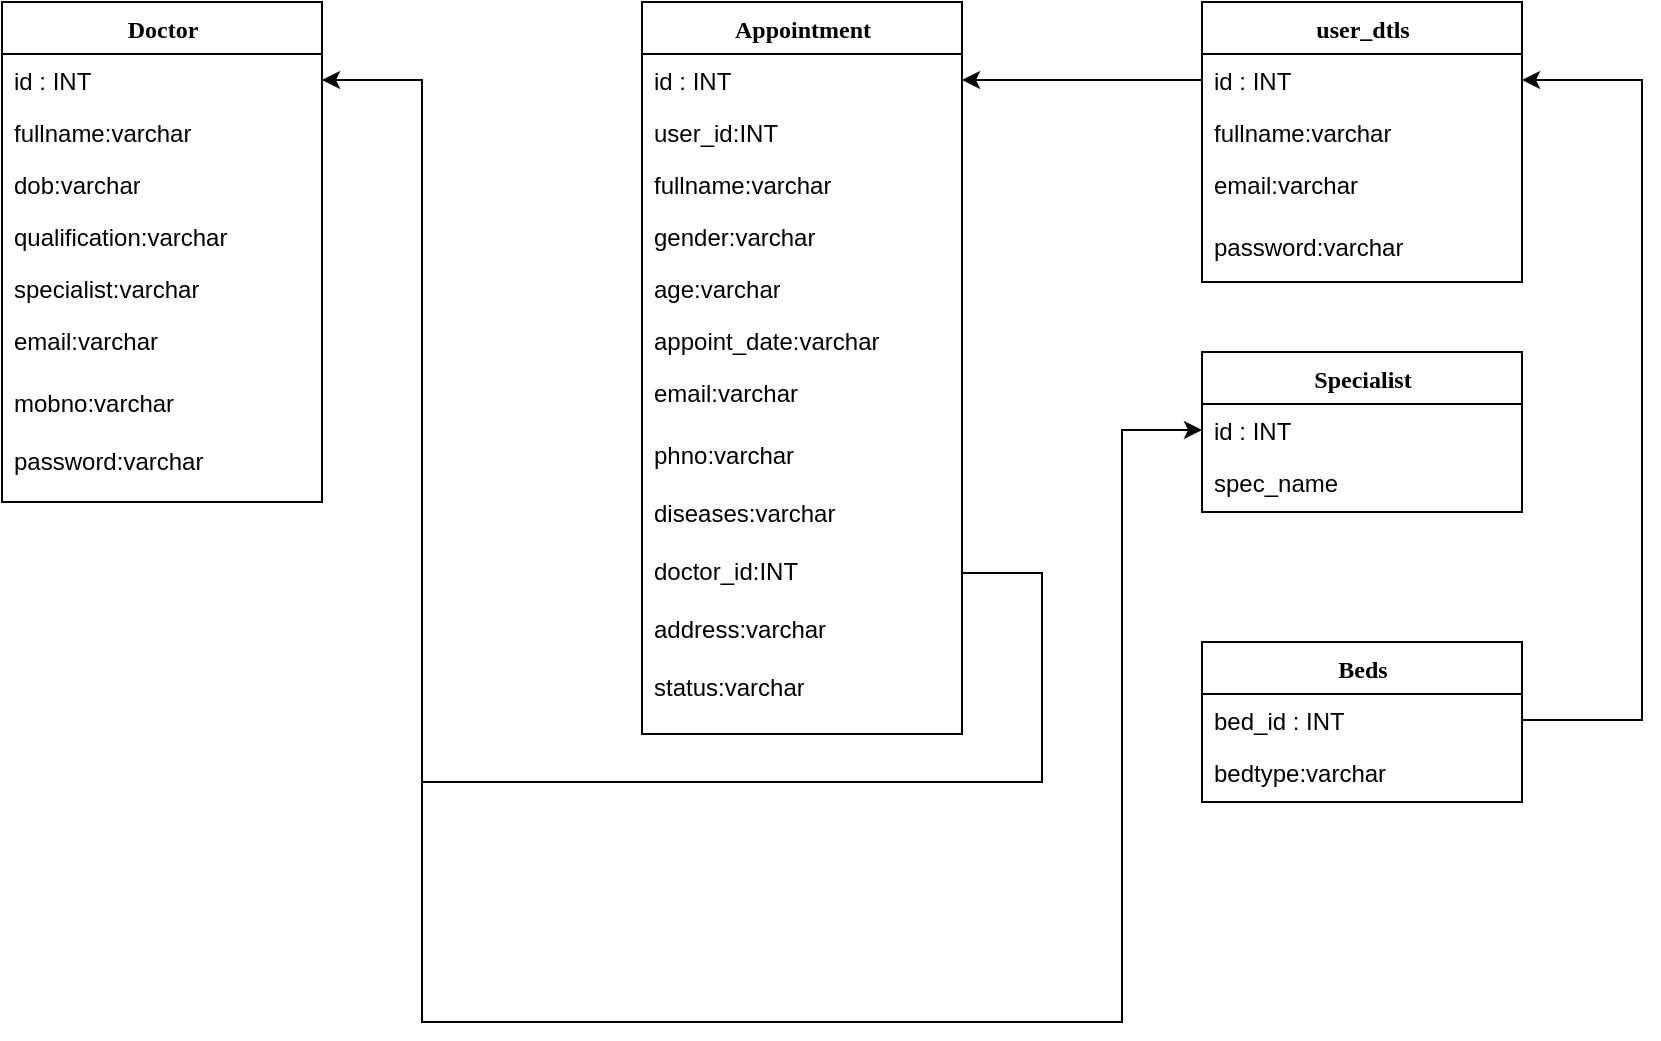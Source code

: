 <mxfile version="20.8.16" type="device"><diagram name="Page-1" id="9f46799a-70d6-7492-0946-bef42562c5a5"><mxGraphModel dx="1500" dy="1737" grid="1" gridSize="10" guides="1" tooltips="1" connect="1" arrows="1" fold="1" page="1" pageScale="1" pageWidth="1100" pageHeight="850" background="none" math="0" shadow="0"><root><mxCell id="0"/><mxCell id="1" parent="0"/><mxCell id="78961159f06e98e8-17" value="Appointment" style="swimlane;html=1;fontStyle=1;align=center;verticalAlign=top;childLayout=stackLayout;horizontal=1;startSize=26;horizontalStack=0;resizeParent=1;resizeLast=0;collapsible=1;marginBottom=0;swimlaneFillColor=#ffffff;rounded=0;shadow=0;comic=0;labelBackgroundColor=none;strokeWidth=1;fillColor=none;fontFamily=Verdana;fontSize=12" parent="1" vertex="1"><mxGeometry x="400" y="-680" width="160" height="366" as="geometry"/></mxCell><mxCell id="78961159f06e98e8-21" value="id : INT" style="text;html=1;strokeColor=none;fillColor=none;align=left;verticalAlign=top;spacingLeft=4;spacingRight=4;whiteSpace=wrap;overflow=hidden;rotatable=0;points=[[0,0.5],[1,0.5]];portConstraint=eastwest;" parent="78961159f06e98e8-17" vertex="1"><mxGeometry y="26" width="160" height="26" as="geometry"/></mxCell><mxCell id="78961159f06e98e8-23" value="user_id:INT" style="text;html=1;strokeColor=none;fillColor=none;align=left;verticalAlign=top;spacingLeft=4;spacingRight=4;whiteSpace=wrap;overflow=hidden;rotatable=0;points=[[0,0.5],[1,0.5]];portConstraint=eastwest;" parent="78961159f06e98e8-17" vertex="1"><mxGeometry y="52" width="160" height="26" as="geometry"/></mxCell><mxCell id="78961159f06e98e8-25" value="fullname:varchar" style="text;html=1;strokeColor=none;fillColor=none;align=left;verticalAlign=top;spacingLeft=4;spacingRight=4;whiteSpace=wrap;overflow=hidden;rotatable=0;points=[[0,0.5],[1,0.5]];portConstraint=eastwest;" parent="78961159f06e98e8-17" vertex="1"><mxGeometry y="78" width="160" height="26" as="geometry"/></mxCell><mxCell id="78961159f06e98e8-26" value="gender:varchar" style="text;html=1;strokeColor=none;fillColor=none;align=left;verticalAlign=top;spacingLeft=4;spacingRight=4;whiteSpace=wrap;overflow=hidden;rotatable=0;points=[[0,0.5],[1,0.5]];portConstraint=eastwest;" parent="78961159f06e98e8-17" vertex="1"><mxGeometry y="104" width="160" height="26" as="geometry"/></mxCell><mxCell id="78961159f06e98e8-24" value="age:varchar" style="text;html=1;strokeColor=none;fillColor=none;align=left;verticalAlign=top;spacingLeft=4;spacingRight=4;whiteSpace=wrap;overflow=hidden;rotatable=0;points=[[0,0.5],[1,0.5]];portConstraint=eastwest;" parent="78961159f06e98e8-17" vertex="1"><mxGeometry y="130" width="160" height="26" as="geometry"/></mxCell><mxCell id="1Q-eqGrxd7eWwMuQhfFO-1" value="appoint_date:varchar" style="text;html=1;strokeColor=none;fillColor=none;align=left;verticalAlign=top;spacingLeft=4;spacingRight=4;whiteSpace=wrap;overflow=hidden;rotatable=0;points=[[0,0.5],[1,0.5]];portConstraint=eastwest;" vertex="1" parent="78961159f06e98e8-17"><mxGeometry y="156" width="160" height="26" as="geometry"/></mxCell><mxCell id="1Q-eqGrxd7eWwMuQhfFO-2" value="email:varchar" style="text;html=1;strokeColor=none;fillColor=none;align=left;verticalAlign=top;spacingLeft=4;spacingRight=4;whiteSpace=wrap;overflow=hidden;rotatable=0;points=[[0,0.5],[1,0.5]];portConstraint=eastwest;" vertex="1" parent="78961159f06e98e8-17"><mxGeometry y="182" width="160" height="31" as="geometry"/></mxCell><mxCell id="1Q-eqGrxd7eWwMuQhfFO-3" value="phno:varchar" style="text;html=1;strokeColor=none;fillColor=none;align=left;verticalAlign=top;spacingLeft=4;spacingRight=4;whiteSpace=wrap;overflow=hidden;rotatable=0;points=[[0,0.5],[1,0.5]];portConstraint=eastwest;" vertex="1" parent="78961159f06e98e8-17"><mxGeometry y="213" width="160" height="29" as="geometry"/></mxCell><mxCell id="1Q-eqGrxd7eWwMuQhfFO-5" value="diseases:varchar" style="text;html=1;strokeColor=none;fillColor=none;align=left;verticalAlign=top;spacingLeft=4;spacingRight=4;whiteSpace=wrap;overflow=hidden;rotatable=0;points=[[0,0.5],[1,0.5]];portConstraint=eastwest;" vertex="1" parent="78961159f06e98e8-17"><mxGeometry y="242" width="160" height="29" as="geometry"/></mxCell><mxCell id="1Q-eqGrxd7eWwMuQhfFO-6" value="doctor_id:INT" style="text;html=1;strokeColor=none;fillColor=none;align=left;verticalAlign=top;spacingLeft=4;spacingRight=4;whiteSpace=wrap;overflow=hidden;rotatable=0;points=[[0,0.5],[1,0.5]];portConstraint=eastwest;" vertex="1" parent="78961159f06e98e8-17"><mxGeometry y="271" width="160" height="29" as="geometry"/></mxCell><mxCell id="1Q-eqGrxd7eWwMuQhfFO-7" value="address:varchar" style="text;html=1;strokeColor=none;fillColor=none;align=left;verticalAlign=top;spacingLeft=4;spacingRight=4;whiteSpace=wrap;overflow=hidden;rotatable=0;points=[[0,0.5],[1,0.5]];portConstraint=eastwest;" vertex="1" parent="78961159f06e98e8-17"><mxGeometry y="300" width="160" height="29" as="geometry"/></mxCell><mxCell id="1Q-eqGrxd7eWwMuQhfFO-8" value="status:varchar" style="text;html=1;strokeColor=none;fillColor=none;align=left;verticalAlign=top;spacingLeft=4;spacingRight=4;whiteSpace=wrap;overflow=hidden;rotatable=0;points=[[0,0.5],[1,0.5]];portConstraint=eastwest;" vertex="1" parent="78961159f06e98e8-17"><mxGeometry y="329" width="160" height="29" as="geometry"/></mxCell><mxCell id="1Q-eqGrxd7eWwMuQhfFO-10" value="Doctor" style="swimlane;html=1;fontStyle=1;align=center;verticalAlign=top;childLayout=stackLayout;horizontal=1;startSize=26;horizontalStack=0;resizeParent=1;resizeLast=0;collapsible=1;marginBottom=0;swimlaneFillColor=#ffffff;rounded=0;shadow=0;comic=0;labelBackgroundColor=none;strokeWidth=1;fillColor=none;fontFamily=Verdana;fontSize=12" vertex="1" parent="1"><mxGeometry x="80" y="-680" width="160" height="250" as="geometry"/></mxCell><mxCell id="1Q-eqGrxd7eWwMuQhfFO-11" value="id : INT" style="text;html=1;strokeColor=none;fillColor=none;align=left;verticalAlign=top;spacingLeft=4;spacingRight=4;whiteSpace=wrap;overflow=hidden;rotatable=0;points=[[0,0.5],[1,0.5]];portConstraint=eastwest;" vertex="1" parent="1Q-eqGrxd7eWwMuQhfFO-10"><mxGeometry y="26" width="160" height="26" as="geometry"/></mxCell><mxCell id="1Q-eqGrxd7eWwMuQhfFO-13" value="fullname:varchar" style="text;html=1;strokeColor=none;fillColor=none;align=left;verticalAlign=top;spacingLeft=4;spacingRight=4;whiteSpace=wrap;overflow=hidden;rotatable=0;points=[[0,0.5],[1,0.5]];portConstraint=eastwest;" vertex="1" parent="1Q-eqGrxd7eWwMuQhfFO-10"><mxGeometry y="52" width="160" height="26" as="geometry"/></mxCell><mxCell id="1Q-eqGrxd7eWwMuQhfFO-14" value="dob:varchar" style="text;html=1;strokeColor=none;fillColor=none;align=left;verticalAlign=top;spacingLeft=4;spacingRight=4;whiteSpace=wrap;overflow=hidden;rotatable=0;points=[[0,0.5],[1,0.5]];portConstraint=eastwest;" vertex="1" parent="1Q-eqGrxd7eWwMuQhfFO-10"><mxGeometry y="78" width="160" height="26" as="geometry"/></mxCell><mxCell id="1Q-eqGrxd7eWwMuQhfFO-15" value="qualification:varchar" style="text;html=1;strokeColor=none;fillColor=none;align=left;verticalAlign=top;spacingLeft=4;spacingRight=4;whiteSpace=wrap;overflow=hidden;rotatable=0;points=[[0,0.5],[1,0.5]];portConstraint=eastwest;" vertex="1" parent="1Q-eqGrxd7eWwMuQhfFO-10"><mxGeometry y="104" width="160" height="26" as="geometry"/></mxCell><mxCell id="1Q-eqGrxd7eWwMuQhfFO-16" value="specialist:varchar" style="text;html=1;strokeColor=none;fillColor=none;align=left;verticalAlign=top;spacingLeft=4;spacingRight=4;whiteSpace=wrap;overflow=hidden;rotatable=0;points=[[0,0.5],[1,0.5]];portConstraint=eastwest;" vertex="1" parent="1Q-eqGrxd7eWwMuQhfFO-10"><mxGeometry y="130" width="160" height="26" as="geometry"/></mxCell><mxCell id="1Q-eqGrxd7eWwMuQhfFO-17" value="email:varchar" style="text;html=1;strokeColor=none;fillColor=none;align=left;verticalAlign=top;spacingLeft=4;spacingRight=4;whiteSpace=wrap;overflow=hidden;rotatable=0;points=[[0,0.5],[1,0.5]];portConstraint=eastwest;" vertex="1" parent="1Q-eqGrxd7eWwMuQhfFO-10"><mxGeometry y="156" width="160" height="31" as="geometry"/></mxCell><mxCell id="1Q-eqGrxd7eWwMuQhfFO-18" value="mobno:varchar" style="text;html=1;strokeColor=none;fillColor=none;align=left;verticalAlign=top;spacingLeft=4;spacingRight=4;whiteSpace=wrap;overflow=hidden;rotatable=0;points=[[0,0.5],[1,0.5]];portConstraint=eastwest;" vertex="1" parent="1Q-eqGrxd7eWwMuQhfFO-10"><mxGeometry y="187" width="160" height="29" as="geometry"/></mxCell><mxCell id="1Q-eqGrxd7eWwMuQhfFO-19" value="password:varchar" style="text;html=1;strokeColor=none;fillColor=none;align=left;verticalAlign=top;spacingLeft=4;spacingRight=4;whiteSpace=wrap;overflow=hidden;rotatable=0;points=[[0,0.5],[1,0.5]];portConstraint=eastwest;" vertex="1" parent="1Q-eqGrxd7eWwMuQhfFO-10"><mxGeometry y="216" width="160" height="29" as="geometry"/></mxCell><mxCell id="1Q-eqGrxd7eWwMuQhfFO-36" value="Specialist" style="swimlane;html=1;fontStyle=1;align=center;verticalAlign=top;childLayout=stackLayout;horizontal=1;startSize=26;horizontalStack=0;resizeParent=1;resizeLast=0;collapsible=1;marginBottom=0;swimlaneFillColor=#ffffff;rounded=0;shadow=0;comic=0;labelBackgroundColor=none;strokeWidth=1;fillColor=none;fontFamily=Verdana;fontSize=12" vertex="1" parent="1"><mxGeometry x="680" y="-505" width="160" height="80" as="geometry"/></mxCell><mxCell id="1Q-eqGrxd7eWwMuQhfFO-37" value="id : INT" style="text;html=1;strokeColor=none;fillColor=none;align=left;verticalAlign=top;spacingLeft=4;spacingRight=4;whiteSpace=wrap;overflow=hidden;rotatable=0;points=[[0,0.5],[1,0.5]];portConstraint=eastwest;" vertex="1" parent="1Q-eqGrxd7eWwMuQhfFO-36"><mxGeometry y="26" width="160" height="26" as="geometry"/></mxCell><mxCell id="1Q-eqGrxd7eWwMuQhfFO-38" value="spec_name" style="text;html=1;strokeColor=none;fillColor=none;align=left;verticalAlign=top;spacingLeft=4;spacingRight=4;whiteSpace=wrap;overflow=hidden;rotatable=0;points=[[0,0.5],[1,0.5]];portConstraint=eastwest;" vertex="1" parent="1Q-eqGrxd7eWwMuQhfFO-36"><mxGeometry y="52" width="160" height="26" as="geometry"/></mxCell><mxCell id="1Q-eqGrxd7eWwMuQhfFO-45" value="user_dtls" style="swimlane;html=1;fontStyle=1;align=center;verticalAlign=top;childLayout=stackLayout;horizontal=1;startSize=26;horizontalStack=0;resizeParent=1;resizeLast=0;collapsible=1;marginBottom=0;swimlaneFillColor=#ffffff;rounded=0;shadow=0;comic=0;labelBackgroundColor=none;strokeWidth=1;fillColor=none;fontFamily=Verdana;fontSize=12" vertex="1" parent="1"><mxGeometry x="680" y="-680" width="160" height="140" as="geometry"/></mxCell><mxCell id="1Q-eqGrxd7eWwMuQhfFO-46" value="id : INT" style="text;html=1;strokeColor=none;fillColor=none;align=left;verticalAlign=top;spacingLeft=4;spacingRight=4;whiteSpace=wrap;overflow=hidden;rotatable=0;points=[[0,0.5],[1,0.5]];portConstraint=eastwest;" vertex="1" parent="1Q-eqGrxd7eWwMuQhfFO-45"><mxGeometry y="26" width="160" height="26" as="geometry"/></mxCell><mxCell id="1Q-eqGrxd7eWwMuQhfFO-47" value="fullname:varchar" style="text;html=1;strokeColor=none;fillColor=none;align=left;verticalAlign=top;spacingLeft=4;spacingRight=4;whiteSpace=wrap;overflow=hidden;rotatable=0;points=[[0,0.5],[1,0.5]];portConstraint=eastwest;" vertex="1" parent="1Q-eqGrxd7eWwMuQhfFO-45"><mxGeometry y="52" width="160" height="26" as="geometry"/></mxCell><mxCell id="1Q-eqGrxd7eWwMuQhfFO-51" value="email:varchar" style="text;html=1;strokeColor=none;fillColor=none;align=left;verticalAlign=top;spacingLeft=4;spacingRight=4;whiteSpace=wrap;overflow=hidden;rotatable=0;points=[[0,0.5],[1,0.5]];portConstraint=eastwest;" vertex="1" parent="1Q-eqGrxd7eWwMuQhfFO-45"><mxGeometry y="78" width="160" height="31" as="geometry"/></mxCell><mxCell id="1Q-eqGrxd7eWwMuQhfFO-53" value="password:varchar" style="text;html=1;strokeColor=none;fillColor=none;align=left;verticalAlign=top;spacingLeft=4;spacingRight=4;whiteSpace=wrap;overflow=hidden;rotatable=0;points=[[0,0.5],[1,0.5]];portConstraint=eastwest;" vertex="1" parent="1Q-eqGrxd7eWwMuQhfFO-45"><mxGeometry y="109" width="160" height="29" as="geometry"/></mxCell><mxCell id="1Q-eqGrxd7eWwMuQhfFO-54" value="Beds" style="swimlane;html=1;fontStyle=1;align=center;verticalAlign=top;childLayout=stackLayout;horizontal=1;startSize=26;horizontalStack=0;resizeParent=1;resizeLast=0;collapsible=1;marginBottom=0;swimlaneFillColor=#ffffff;rounded=0;shadow=0;comic=0;labelBackgroundColor=none;strokeWidth=1;fillColor=none;fontFamily=Verdana;fontSize=12" vertex="1" parent="1"><mxGeometry x="680" y="-360" width="160" height="80" as="geometry"/></mxCell><mxCell id="1Q-eqGrxd7eWwMuQhfFO-55" value="bed_id : INT" style="text;html=1;strokeColor=none;fillColor=none;align=left;verticalAlign=top;spacingLeft=4;spacingRight=4;whiteSpace=wrap;overflow=hidden;rotatable=0;points=[[0,0.5],[1,0.5]];portConstraint=eastwest;" vertex="1" parent="1Q-eqGrxd7eWwMuQhfFO-54"><mxGeometry y="26" width="160" height="26" as="geometry"/></mxCell><mxCell id="1Q-eqGrxd7eWwMuQhfFO-56" value="bedtype:varchar" style="text;html=1;strokeColor=none;fillColor=none;align=left;verticalAlign=top;spacingLeft=4;spacingRight=4;whiteSpace=wrap;overflow=hidden;rotatable=0;points=[[0,0.5],[1,0.5]];portConstraint=eastwest;" vertex="1" parent="1Q-eqGrxd7eWwMuQhfFO-54"><mxGeometry y="52" width="160" height="26" as="geometry"/></mxCell><mxCell id="1Q-eqGrxd7eWwMuQhfFO-59" style="edgeStyle=orthogonalEdgeStyle;rounded=0;orthogonalLoop=1;jettySize=auto;html=1;exitX=1;exitY=0.5;exitDx=0;exitDy=0;entryX=1;entryY=0.5;entryDx=0;entryDy=0;" edge="1" parent="1" source="1Q-eqGrxd7eWwMuQhfFO-6" target="1Q-eqGrxd7eWwMuQhfFO-11"><mxGeometry relative="1" as="geometry"><mxPoint x="290" y="-640" as="targetPoint"/><Array as="points"><mxPoint x="600" y="-395"/><mxPoint x="600" y="-290"/><mxPoint x="290" y="-290"/><mxPoint x="290" y="-641"/></Array></mxGeometry></mxCell><mxCell id="1Q-eqGrxd7eWwMuQhfFO-60" style="edgeStyle=orthogonalEdgeStyle;rounded=0;orthogonalLoop=1;jettySize=auto;html=1;exitX=0;exitY=0.5;exitDx=0;exitDy=0;entryX=1;entryY=0.5;entryDx=0;entryDy=0;" edge="1" parent="1" source="1Q-eqGrxd7eWwMuQhfFO-46" target="78961159f06e98e8-21"><mxGeometry relative="1" as="geometry"/></mxCell><mxCell id="1Q-eqGrxd7eWwMuQhfFO-61" style="edgeStyle=orthogonalEdgeStyle;rounded=0;orthogonalLoop=1;jettySize=auto;html=1;entryX=0;entryY=0.5;entryDx=0;entryDy=0;" edge="1" parent="1" source="1Q-eqGrxd7eWwMuQhfFO-11" target="1Q-eqGrxd7eWwMuQhfFO-37"><mxGeometry relative="1" as="geometry"><Array as="points"><mxPoint x="290" y="-641"/><mxPoint x="290" y="-170"/><mxPoint x="640" y="-170"/><mxPoint x="640" y="-466"/></Array></mxGeometry></mxCell><mxCell id="1Q-eqGrxd7eWwMuQhfFO-62" style="edgeStyle=orthogonalEdgeStyle;rounded=0;orthogonalLoop=1;jettySize=auto;html=1;" edge="1" parent="1" source="1Q-eqGrxd7eWwMuQhfFO-55" target="1Q-eqGrxd7eWwMuQhfFO-46"><mxGeometry relative="1" as="geometry"><mxPoint x="880" y="-650" as="targetPoint"/><Array as="points"><mxPoint x="900" y="-321"/><mxPoint x="900" y="-641"/></Array></mxGeometry></mxCell></root></mxGraphModel></diagram></mxfile>